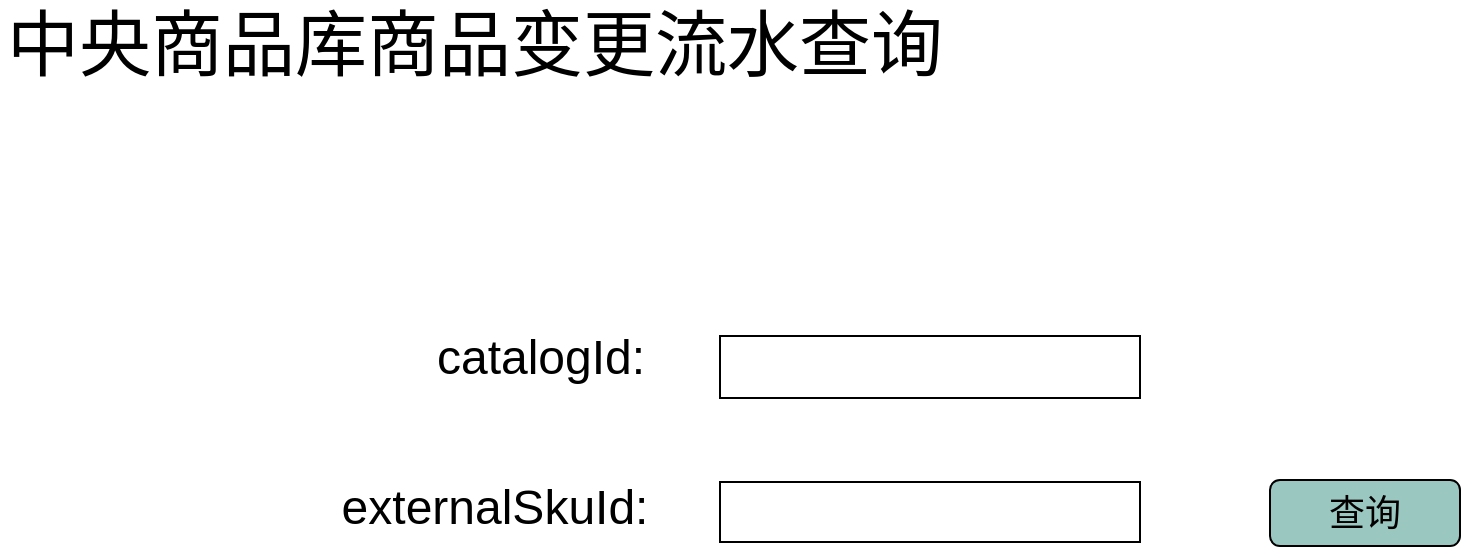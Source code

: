 <mxfile version="14.5.8" type="github">
  <diagram id="4PpXCW7olVrxSZSKQI_L" name="Page-1">
    <mxGraphModel dx="1064" dy="744" grid="0" gridSize="10" guides="1" tooltips="1" connect="1" arrows="1" fold="1" page="1" pageScale="1" pageWidth="827" pageHeight="1169" math="0" shadow="0">
      <root>
        <mxCell id="0" />
        <mxCell id="1" parent="0" />
        <mxCell id="b-yw0zgqSB7hZuDckbPi-1" value="" style="rounded=0;whiteSpace=wrap;html=1;" vertex="1" parent="1">
          <mxGeometry x="376" y="184" width="210" height="31" as="geometry" />
        </mxCell>
        <mxCell id="b-yw0zgqSB7hZuDckbPi-2" value="" style="rounded=0;whiteSpace=wrap;html=1;" vertex="1" parent="1">
          <mxGeometry x="376" y="257" width="210" height="30" as="geometry" />
        </mxCell>
        <mxCell id="b-yw0zgqSB7hZuDckbPi-3" value="&lt;font style=&quot;font-size: 24px&quot;&gt;catalogId:&lt;/font&gt;" style="text;html=1;resizable=0;autosize=1;align=center;verticalAlign=middle;points=[];fillColor=none;strokeColor=none;rounded=0;" vertex="1" parent="1">
          <mxGeometry x="228" y="184" width="115" height="22" as="geometry" />
        </mxCell>
        <mxCell id="b-yw0zgqSB7hZuDckbPi-4" value="&lt;font style=&quot;font-size: 24px&quot;&gt;externalSkuId:&lt;/font&gt;" style="text;html=1;resizable=0;autosize=1;align=center;verticalAlign=middle;points=[];fillColor=none;strokeColor=none;rounded=0;" vertex="1" parent="1">
          <mxGeometry x="180" y="259" width="166" height="22" as="geometry" />
        </mxCell>
        <mxCell id="b-yw0zgqSB7hZuDckbPi-5" value="&lt;font style=&quot;font-size: 18px&quot;&gt;查询&lt;/font&gt;" style="rounded=1;whiteSpace=wrap;html=1;fillColor=#9AC7BF;" vertex="1" parent="1">
          <mxGeometry x="651" y="256" width="95" height="33" as="geometry" />
        </mxCell>
        <mxCell id="b-yw0zgqSB7hZuDckbPi-6" value="&lt;font style=&quot;font-size: 36px&quot;&gt;中央商品库商品变更流水查询&lt;/font&gt;" style="text;html=1;resizable=0;autosize=1;align=center;verticalAlign=middle;points=[];fillColor=none;strokeColor=none;rounded=0;" vertex="1" parent="1">
          <mxGeometry x="16" y="25" width="473" height="26" as="geometry" />
        </mxCell>
      </root>
    </mxGraphModel>
  </diagram>
</mxfile>
